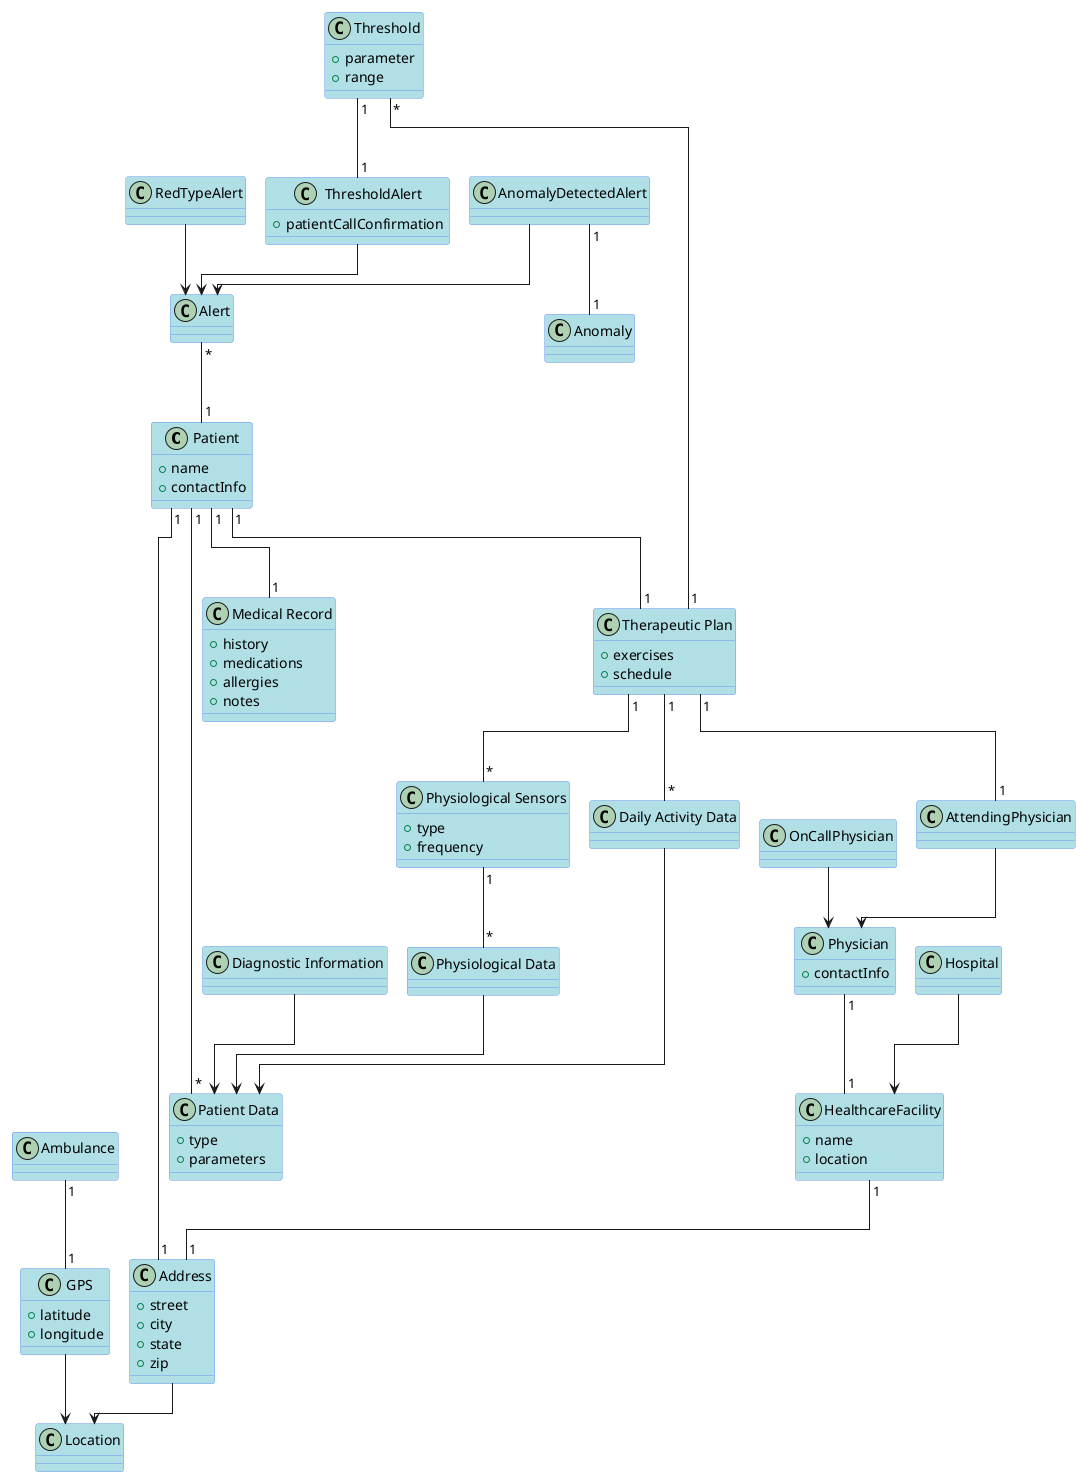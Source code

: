 @startuml data_diagram

skinparam ClassBorderColor CornflowerBlue
skinparam ClassBackgroundColor PowderBlue

!pragma layout elk
' Class diagram for the problem architecture (WHAT)

class Patient {
  +name
  +contactInfo
}

class "Medical Record" as MedicalRecord {
  +history
  +medications
  +allergies
  +notes
}

class "Therapeutic Plan" as TherapeuticPlan {
  +exercises
  +schedule
}

class "Patient Data" as PatientData {
  +type
  +parameters
}

class "Diagnostic Information" as DiagnosticInformation {}

class "Physiological Data" as PhysiologicalData {}

class "Daily Activity Data" as DailyActivityData {}

class Physician {
  +contactInfo
}

class AttendingPhysician {}

class OnCallPhysician {}

class HealthcareFacility {
  +name
  +location
}

class Hospital {}

class Ambulance {}

class Alert {}

class RedTypeAlert {}

class AnomalyDetectedAlert {}

class ThresholdAlert {
  + patientCallConfirmation
}

RedTypeAlert --> Alert
AnomalyDetectedAlert --> Alert
ThresholdAlert --> Alert

class Anomaly {}


class Location {}

class Address {
  +street
  +city
  +state
  +zip
}

class GPS {
  +latitude
  +longitude
}

class "Physiological Sensors" as PhysiologicalSensors {
  +type
  +frequency
}

class Threshold {
  +parameter
  +range
}

Threshold "*" -- "1" TherapeuticPlan
TherapeuticPlan "1" -- "*" DailyActivityData
TherapeuticPlan "1" -- "*" PhysiologicalSensors
PhysiologicalSensors "1" -- "*" PhysiologicalData

Address --> Location
GPS --> Location

HealthcareFacility "1" -- "1" Address
Ambulance "1" -- "1" GPS
Patient "1" -- "1" Address

AnomalyDetectedAlert "1" -- "1" Anomaly

' Relationships
Patient "1" -- "1" MedicalRecord
Patient "1" -- "1" TherapeuticPlan
Patient "1" -- "*" PatientData

TherapeuticPlan "1" -- "1" AttendingPhysician

Hospital --> HealthcareFacility

Physician "1" -- "1" HealthcareFacility

AttendingPhysician --> Physician
OnCallPhysician --> Physician

PhysiologicalData --> PatientData
DailyActivityData --> PatientData
DiagnosticInformation --> PatientData

Alert "*" -- "1" Patient

Threshold "1" -- "1" ThresholdAlert


@enduml
